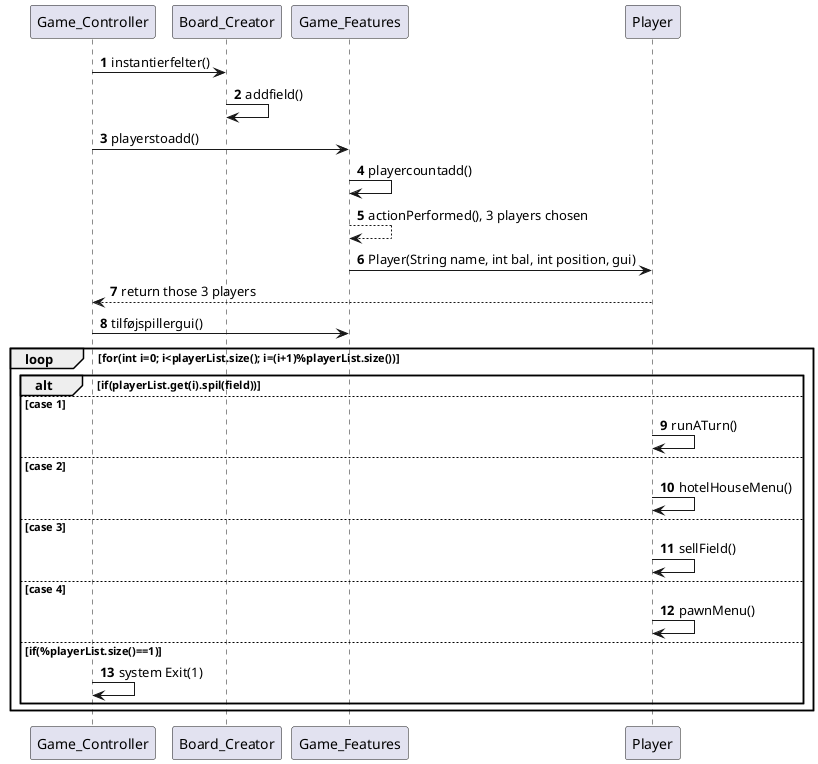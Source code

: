 @startuml
'https://plantuml.com/sequence-diagram

autonumber

Game_Controller -> Board_Creator: instantierfelter()
Board_Creator -> Board_Creator: addfield()

Game_Controller -> Game_Features: playerstoadd()
Game_Features -> Game_Features: playercountadd()
Game_Features --> Game_Features: actionPerformed(), 3 players chosen

Game_Features -> Player: Player(String name, int bal, int position, gui)
Player --> Game_Controller: return those 3 players
Game_Controller -> Game_Features: tilføjspillergui()

loop for(int i=0; i<playerList.size(); i=(i+1)%playerList.size())


alt if(playerList.get(i).spil(field))

else case 1
Player -> Player: runATurn()

else case 2
Player -> Player: hotelHouseMenu()

else case 3
Player -> Player: sellField()

else case 4
Player -> Player: pawnMenu()

else if(%playerList.size()==1)



Game_Controller -> Game_Controller: system Exit(1)

end


end
@enduml